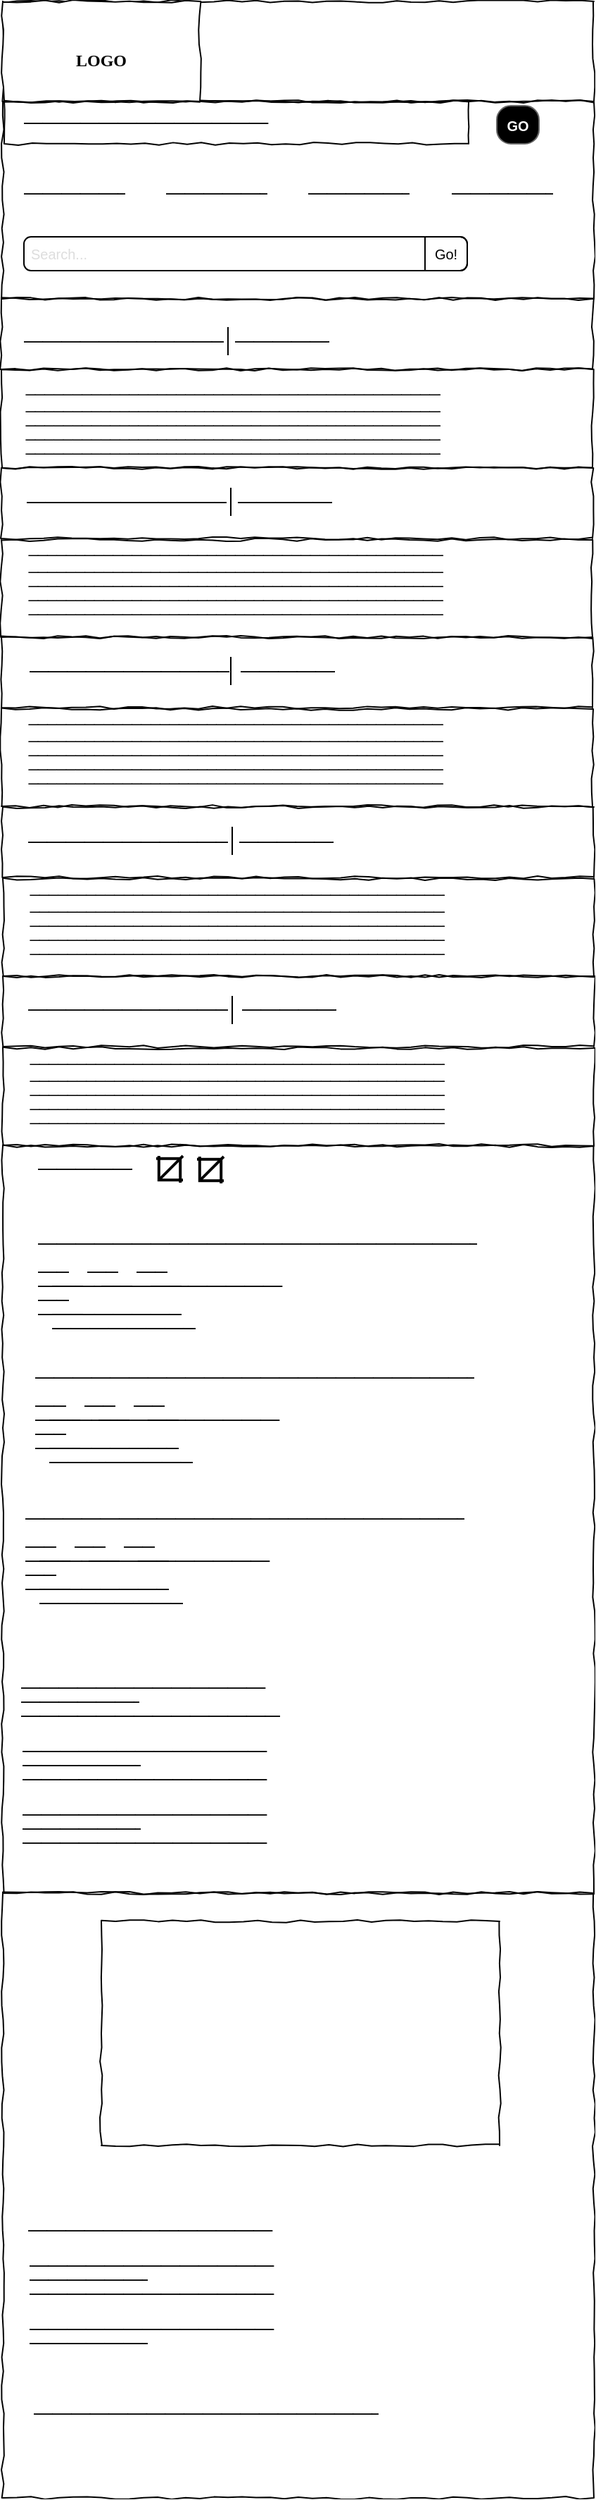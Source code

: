 <mxfile version="12.0.2" type="github" pages="1"><diagram id="TXH-fU_N2Jxbvtx-1U9-" name="Page-1"><mxGraphModel dx="2816" dy="1560" grid="1" gridSize="10" guides="1" tooltips="1" connect="1" arrows="1" fold="1" page="1" pageScale="1" pageWidth="827" pageHeight="1169" math="0" shadow="0"><root><mxCell id="0"/><mxCell id="1" parent="0"/><mxCell id="GcoDWlZSHizhlou03Jdh-213" value="" style="whiteSpace=wrap;html=1;rounded=0;shadow=0;labelBackgroundColor=none;strokeColor=#000000;strokeWidth=1;fillColor=none;fontFamily=Verdana;fontSize=12;fontColor=#000000;align=center;comic=1;" vertex="1" parent="1"><mxGeometry x="70" y="901" width="420" height="530" as="geometry"/></mxCell><mxCell id="GcoDWlZSHizhlou03Jdh-212" value="" style="whiteSpace=wrap;html=1;rounded=0;shadow=0;labelBackgroundColor=none;strokeColor=#000000;strokeWidth=1;fillColor=none;fontFamily=Verdana;fontSize=12;fontColor=#000000;align=center;comic=1;" vertex="1" parent="1"><mxGeometry x="70" y="1431" width="420" height="429" as="geometry"/></mxCell><mxCell id="GcoDWlZSHizhlou03Jdh-214" value="" style="whiteSpace=wrap;html=1;rounded=0;shadow=0;labelBackgroundColor=none;strokeColor=#000000;strokeWidth=1;fillColor=none;fontFamily=Verdana;fontSize=12;fontColor=#000000;align=center;comic=1;" vertex="1" parent="1"><mxGeometry x="140" y="1451" width="283" height="159" as="geometry"/></mxCell><mxCell id="GcoDWlZSHizhlou03Jdh-69" value="" style="whiteSpace=wrap;html=1;rounded=0;shadow=0;labelBackgroundColor=none;strokeColor=#000000;strokeWidth=1;fillColor=none;fontFamily=Verdana;fontSize=12;fontColor=#000000;align=center;comic=1;" vertex="1" parent="1"><mxGeometry x="69" y="300" width="420" height="50" as="geometry"/></mxCell><mxCell id="GcoDWlZSHizhlou03Jdh-59" value="" style="whiteSpace=wrap;html=1;rounded=0;shadow=0;labelBackgroundColor=none;strokeColor=#000000;strokeWidth=1;fillColor=none;fontFamily=Verdana;fontSize=12;fontColor=#000000;align=center;comic=1;" vertex="1" parent="1"><mxGeometry x="70" y="160" width="420" height="140" as="geometry"/></mxCell><mxCell id="GcoDWlZSHizhlou03Jdh-4" value="" style="whiteSpace=wrap;html=1;rounded=0;shadow=0;labelBackgroundColor=none;strokeColor=#000000;strokeWidth=1;fillColor=none;fontFamily=Verdana;fontSize=12;fontColor=#000000;align=center;comic=1;" vertex="1" parent="1"><mxGeometry x="70" y="89" width="420" height="71" as="geometry"/></mxCell><mxCell id="GcoDWlZSHizhlou03Jdh-5" value="&lt;font style=&quot;font-size: 12px&quot;&gt;&lt;b&gt;LOGO&lt;/b&gt;&lt;br&gt;&lt;/font&gt;" style="whiteSpace=wrap;html=1;rounded=0;shadow=0;labelBackgroundColor=none;strokeColor=#000000;strokeWidth=1;fillColor=#ffffff;fontFamily=Verdana;fontSize=28;fontColor=#000000;align=center;comic=1;" vertex="1" parent="1"><mxGeometry x="70" y="89" width="140" height="71" as="geometry"/></mxCell><mxCell id="GcoDWlZSHizhlou03Jdh-11" value="GO" style="strokeWidth=1;shadow=0;dashed=0;align=center;shape=mxgraph.mockup.buttons.button;strokeColor=#666666;fontColor=#ffffff;mainText=;fontSize=10;fontStyle=1;fillColor=#000000;labelBorderColor=none;whiteSpace=wrap;html=1;spacing=0;direction=east;" vertex="1" parent="1"><mxGeometry x="421" y="163" width="30" height="27" as="geometry"/></mxCell><mxCell id="GcoDWlZSHizhlou03Jdh-60" value="" style="whiteSpace=wrap;html=1;rounded=0;shadow=0;labelBackgroundColor=none;strokeColor=#000000;strokeWidth=1;fillColor=none;fontFamily=Verdana;fontSize=12;fontColor=#000000;align=center;comic=1;" vertex="1" parent="1"><mxGeometry x="71" y="160" width="330" height="30" as="geometry"/></mxCell><mxCell id="GcoDWlZSHizhlou03Jdh-61" value="&lt;h1&gt;_____________&lt;/h1&gt;&lt;p&gt;&amp;nbsp;&lt;br&gt;&lt;/p&gt;" style="text;html=1;strokeColor=none;fillColor=none;spacing=5;spacingTop=-20;whiteSpace=wrap;overflow=hidden;rounded=0;fontSize=12;" vertex="1" parent="1"><mxGeometry x="80" y="195" width="80" height="50" as="geometry"/></mxCell><mxCell id="GcoDWlZSHizhlou03Jdh-62" value="&lt;h1&gt;_____________&lt;/h1&gt;&lt;p&gt;&amp;nbsp;&lt;br&gt;&lt;/p&gt;" style="text;html=1;strokeColor=none;fillColor=none;spacing=5;spacingTop=-20;whiteSpace=wrap;overflow=hidden;rounded=0;fontSize=12;" vertex="1" parent="1"><mxGeometry x="181" y="195" width="80" height="50" as="geometry"/></mxCell><mxCell id="GcoDWlZSHizhlou03Jdh-63" value="&lt;h1&gt;_____________&lt;/h1&gt;&lt;p&gt;&amp;nbsp;&lt;br&gt;&lt;/p&gt;" style="text;html=1;strokeColor=none;fillColor=none;spacing=5;spacingTop=-20;whiteSpace=wrap;overflow=hidden;rounded=0;fontSize=12;" vertex="1" parent="1"><mxGeometry x="282" y="195" width="80" height="50" as="geometry"/></mxCell><mxCell id="GcoDWlZSHizhlou03Jdh-64" value="&lt;h1&gt;_____________&lt;/h1&gt;&lt;p&gt;&amp;nbsp;&lt;br&gt;&lt;/p&gt;" style="text;html=1;strokeColor=none;fillColor=none;spacing=5;spacingTop=-20;whiteSpace=wrap;overflow=hidden;rounded=0;fontSize=12;" vertex="1" parent="1"><mxGeometry x="383.5" y="195" width="80" height="50" as="geometry"/></mxCell><mxCell id="GcoDWlZSHizhlou03Jdh-67" value="Search..." style="html=1;shadow=0;dashed=0;shape=mxgraph.bootstrap.rrect;fillColor=#ffffff;rSize=5;strokeColor=#000000;align=left;spacingLeft=3;fontSize=10;fontColor=#dddddd;whiteSpace=wrap;" vertex="1" parent="1"><mxGeometry x="85" y="256" width="315" height="24" as="geometry"/></mxCell><mxCell id="GcoDWlZSHizhlou03Jdh-68" value="Go!" style="html=1;shadow=0;dashed=0;shape=mxgraph.bootstrap.rightButton;rSize=5;strokeColor=#000000;fillColor=none;fontSize=10;whiteSpace=wrap;resizeHeight=1;" vertex="1" parent="GcoDWlZSHizhlou03Jdh-67"><mxGeometry x="1" width="30" height="24" relative="1" as="geometry"><mxPoint x="-30" as="offset"/></mxGeometry></mxCell><mxCell id="GcoDWlZSHizhlou03Jdh-70" value="&lt;h1&gt;_____________&lt;/h1&gt;&lt;p&gt;&amp;nbsp;&lt;br&gt;&lt;/p&gt;" style="text;html=1;strokeColor=none;fillColor=none;spacing=5;spacingTop=-20;whiteSpace=wrap;overflow=hidden;rounded=0;fontSize=12;" vertex="1" parent="1"><mxGeometry x="80" y="300" width="150" height="50" as="geometry"/></mxCell><mxCell id="GcoDWlZSHizhlou03Jdh-71" value="&lt;h1&gt;_____________&lt;/h1&gt;&lt;p&gt;&amp;nbsp;&lt;br&gt;&lt;/p&gt;" style="text;html=1;strokeColor=none;fillColor=none;spacing=5;spacingTop=-20;whiteSpace=wrap;overflow=hidden;rounded=0;fontSize=12;" vertex="1" parent="1"><mxGeometry x="230" y="300" width="75" height="50" as="geometry"/></mxCell><mxCell id="GcoDWlZSHizhlou03Jdh-74" value="" style="endArrow=none;html=1;fontSize=10;" edge="1" parent="1"><mxGeometry width="50" height="50" relative="1" as="geometry"><mxPoint x="230" y="340" as="sourcePoint"/><mxPoint x="230" y="320" as="targetPoint"/></mxGeometry></mxCell><mxCell id="GcoDWlZSHizhlou03Jdh-76" value="&lt;h1&gt;&lt;span style=&quot;font-size: 12px ; font-weight: normal&quot;&gt;&amp;nbsp;__________________________________________________________________&lt;/span&gt;&lt;br&gt;&lt;/h1&gt;&lt;p&gt;&amp;nbsp;&lt;/p&gt;" style="text;html=1;strokeColor=none;fillColor=none;spacing=5;spacingTop=-20;whiteSpace=wrap;overflow=hidden;rounded=0;fontSize=12;" vertex="1" parent="1"><mxGeometry x="78" y="338" width="306" height="32" as="geometry"/></mxCell><mxCell id="GcoDWlZSHizhlou03Jdh-78" value="&lt;h1&gt;&lt;span style=&quot;font-size: 12px ; font-weight: normal&quot;&gt;&amp;nbsp;__________________________________________________________________&lt;/span&gt;&lt;br&gt;&lt;/h1&gt;&lt;p&gt;&amp;nbsp;&lt;/p&gt;" style="text;html=1;strokeColor=none;fillColor=none;spacing=5;spacingTop=-20;whiteSpace=wrap;overflow=hidden;rounded=0;fontSize=12;" vertex="1" parent="1"><mxGeometry x="78" y="350" width="306" height="32" as="geometry"/></mxCell><mxCell id="GcoDWlZSHizhlou03Jdh-79" value="&lt;h1&gt;&lt;span style=&quot;font-size: 12px ; font-weight: normal&quot;&gt;&amp;nbsp;__________________________________________________________________&lt;/span&gt;&lt;br&gt;&lt;/h1&gt;&lt;p&gt;&amp;nbsp;&lt;/p&gt;" style="text;html=1;strokeColor=none;fillColor=none;spacing=5;spacingTop=-20;whiteSpace=wrap;overflow=hidden;rounded=0;fontSize=12;" vertex="1" parent="1"><mxGeometry x="78" y="360" width="306" height="32" as="geometry"/></mxCell><mxCell id="GcoDWlZSHizhlou03Jdh-80" value="&lt;h1&gt;&lt;span style=&quot;font-size: 12px ; font-weight: normal&quot;&gt;&amp;nbsp;__________________________________________________________________&lt;/span&gt;&lt;br&gt;&lt;/h1&gt;&lt;p&gt;&amp;nbsp;&lt;/p&gt;" style="text;html=1;strokeColor=none;fillColor=none;spacing=5;spacingTop=-20;whiteSpace=wrap;overflow=hidden;rounded=0;fontSize=12;" vertex="1" parent="1"><mxGeometry x="78" y="370" width="306" height="32" as="geometry"/></mxCell><mxCell id="GcoDWlZSHizhlou03Jdh-81" value="&lt;h1&gt;&lt;span style=&quot;font-size: 12px ; font-weight: normal&quot;&gt;&amp;nbsp;__________________________________________________________________&lt;/span&gt;&lt;br&gt;&lt;/h1&gt;&lt;p&gt;&amp;nbsp;&lt;/p&gt;" style="text;html=1;strokeColor=none;fillColor=none;spacing=5;spacingTop=-20;whiteSpace=wrap;overflow=hidden;rounded=0;fontSize=12;" vertex="1" parent="1"><mxGeometry x="78" y="380" width="306" height="32" as="geometry"/></mxCell><mxCell id="GcoDWlZSHizhlou03Jdh-88" value="&lt;h1&gt;_____________&lt;/h1&gt;&lt;p&gt;&amp;nbsp;&lt;br&gt;&lt;/p&gt;" style="text;html=1;strokeColor=none;fillColor=none;spacing=5;spacingTop=-20;whiteSpace=wrap;overflow=hidden;rounded=0;fontSize=12;" vertex="1" parent="1"><mxGeometry x="82" y="414" width="150" height="50" as="geometry"/></mxCell><mxCell id="GcoDWlZSHizhlou03Jdh-89" value="&lt;h1&gt;_____________&lt;/h1&gt;&lt;p&gt;&amp;nbsp;&lt;br&gt;&lt;/p&gt;" style="text;html=1;strokeColor=none;fillColor=none;spacing=5;spacingTop=-20;whiteSpace=wrap;overflow=hidden;rounded=0;fontSize=12;" vertex="1" parent="1"><mxGeometry x="232" y="414" width="75" height="50" as="geometry"/></mxCell><mxCell id="GcoDWlZSHizhlou03Jdh-90" value="" style="endArrow=none;html=1;fontSize=10;" edge="1" parent="1"><mxGeometry width="50" height="50" relative="1" as="geometry"><mxPoint x="232" y="454" as="sourcePoint"/><mxPoint x="232" y="434" as="targetPoint"/></mxGeometry></mxCell><mxCell id="GcoDWlZSHizhlou03Jdh-91" value="&lt;h1&gt;&lt;span style=&quot;font-size: 12px ; font-weight: normal&quot;&gt;&amp;nbsp;__________________________________________________________________&lt;/span&gt;&lt;br&gt;&lt;/h1&gt;&lt;p&gt;&amp;nbsp;&lt;/p&gt;" style="text;html=1;strokeColor=none;fillColor=none;spacing=5;spacingTop=-20;whiteSpace=wrap;overflow=hidden;rounded=0;fontSize=12;" vertex="1" parent="1"><mxGeometry x="80" y="452" width="306" height="32" as="geometry"/></mxCell><mxCell id="GcoDWlZSHizhlou03Jdh-92" value="&lt;h1&gt;&lt;span style=&quot;font-size: 12px ; font-weight: normal&quot;&gt;&amp;nbsp;__________________________________________________________________&lt;/span&gt;&lt;br&gt;&lt;/h1&gt;&lt;p&gt;&amp;nbsp;&lt;/p&gt;" style="text;html=1;strokeColor=none;fillColor=none;spacing=5;spacingTop=-20;whiteSpace=wrap;overflow=hidden;rounded=0;fontSize=12;" vertex="1" parent="1"><mxGeometry x="80" y="464" width="306" height="32" as="geometry"/></mxCell><mxCell id="GcoDWlZSHizhlou03Jdh-93" value="&lt;h1&gt;&lt;span style=&quot;font-size: 12px ; font-weight: normal&quot;&gt;&amp;nbsp;__________________________________________________________________&lt;/span&gt;&lt;br&gt;&lt;/h1&gt;&lt;p&gt;&amp;nbsp;&lt;/p&gt;" style="text;html=1;strokeColor=none;fillColor=none;spacing=5;spacingTop=-20;whiteSpace=wrap;overflow=hidden;rounded=0;fontSize=12;" vertex="1" parent="1"><mxGeometry x="80" y="474" width="306" height="32" as="geometry"/></mxCell><mxCell id="GcoDWlZSHizhlou03Jdh-94" value="&lt;h1&gt;&lt;span style=&quot;font-size: 12px ; font-weight: normal&quot;&gt;&amp;nbsp;__________________________________________________________________&lt;/span&gt;&lt;br&gt;&lt;/h1&gt;&lt;p&gt;&amp;nbsp;&lt;/p&gt;" style="text;html=1;strokeColor=none;fillColor=none;spacing=5;spacingTop=-20;whiteSpace=wrap;overflow=hidden;rounded=0;fontSize=12;" vertex="1" parent="1"><mxGeometry x="80" y="484" width="306" height="32" as="geometry"/></mxCell><mxCell id="GcoDWlZSHizhlou03Jdh-95" value="&lt;h1&gt;&lt;span style=&quot;font-size: 12px ; font-weight: normal&quot;&gt;&amp;nbsp;__________________________________________________________________&lt;/span&gt;&lt;br&gt;&lt;/h1&gt;&lt;p&gt;&amp;nbsp;&lt;/p&gt;" style="text;html=1;strokeColor=none;fillColor=none;spacing=5;spacingTop=-20;whiteSpace=wrap;overflow=hidden;rounded=0;fontSize=12;" vertex="1" parent="1"><mxGeometry x="80" y="494" width="306" height="32" as="geometry"/></mxCell><mxCell id="GcoDWlZSHizhlou03Jdh-96" value="" style="whiteSpace=wrap;html=1;rounded=0;shadow=0;labelBackgroundColor=none;strokeColor=#000000;strokeWidth=1;fillColor=none;fontFamily=Verdana;fontSize=12;fontColor=#000000;align=center;comic=1;" vertex="1" parent="1"><mxGeometry x="69" y="350" width="420" height="70" as="geometry"/></mxCell><mxCell id="GcoDWlZSHizhlou03Jdh-99" value="" style="whiteSpace=wrap;html=1;rounded=0;shadow=0;labelBackgroundColor=none;strokeColor=#000000;strokeWidth=1;fillColor=none;fontFamily=Verdana;fontSize=12;fontColor=#000000;align=center;comic=1;" vertex="1" parent="1"><mxGeometry x="69" y="420" width="420" height="50" as="geometry"/></mxCell><mxCell id="GcoDWlZSHizhlou03Jdh-100" value="" style="whiteSpace=wrap;html=1;rounded=0;shadow=0;labelBackgroundColor=none;strokeColor=#000000;strokeWidth=1;fillColor=none;fontFamily=Verdana;fontSize=12;fontColor=#000000;align=center;comic=1;" vertex="1" parent="1"><mxGeometry x="69" y="471" width="420" height="69" as="geometry"/></mxCell><mxCell id="GcoDWlZSHizhlou03Jdh-101" value="" style="endArrow=none;html=1;fontSize=10;" edge="1" parent="1"><mxGeometry width="50" height="50" relative="1" as="geometry"><mxPoint x="232" y="574" as="sourcePoint"/><mxPoint x="232" y="554" as="targetPoint"/></mxGeometry></mxCell><mxCell id="GcoDWlZSHizhlou03Jdh-102" value="&lt;h1&gt;&lt;span style=&quot;font-size: 12px ; font-weight: normal&quot;&gt;&amp;nbsp;__________________________________________________________________&lt;/span&gt;&lt;br&gt;&lt;/h1&gt;&lt;p&gt;&amp;nbsp;&lt;/p&gt;" style="text;html=1;strokeColor=none;fillColor=none;spacing=5;spacingTop=-20;whiteSpace=wrap;overflow=hidden;rounded=0;fontSize=12;" vertex="1" parent="1"><mxGeometry x="80" y="572" width="306" height="32" as="geometry"/></mxCell><mxCell id="GcoDWlZSHizhlou03Jdh-103" value="&lt;h1&gt;&lt;span style=&quot;font-size: 12px ; font-weight: normal&quot;&gt;&amp;nbsp;__________________________________________________________________&lt;/span&gt;&lt;br&gt;&lt;/h1&gt;&lt;p&gt;&amp;nbsp;&lt;/p&gt;" style="text;html=1;strokeColor=none;fillColor=none;spacing=5;spacingTop=-20;whiteSpace=wrap;overflow=hidden;rounded=0;fontSize=12;" vertex="1" parent="1"><mxGeometry x="80" y="584" width="306" height="32" as="geometry"/></mxCell><mxCell id="GcoDWlZSHizhlou03Jdh-104" value="&lt;h1&gt;&lt;span style=&quot;font-size: 12px ; font-weight: normal&quot;&gt;&amp;nbsp;__________________________________________________________________&lt;/span&gt;&lt;br&gt;&lt;/h1&gt;&lt;p&gt;&amp;nbsp;&lt;/p&gt;" style="text;html=1;strokeColor=none;fillColor=none;spacing=5;spacingTop=-20;whiteSpace=wrap;overflow=hidden;rounded=0;fontSize=12;" vertex="1" parent="1"><mxGeometry x="80" y="594" width="306" height="32" as="geometry"/></mxCell><mxCell id="GcoDWlZSHizhlou03Jdh-105" value="&lt;h1&gt;&lt;span style=&quot;font-size: 12px ; font-weight: normal&quot;&gt;&amp;nbsp;__________________________________________________________________&lt;/span&gt;&lt;br&gt;&lt;/h1&gt;&lt;p&gt;&amp;nbsp;&lt;/p&gt;" style="text;html=1;strokeColor=none;fillColor=none;spacing=5;spacingTop=-20;whiteSpace=wrap;overflow=hidden;rounded=0;fontSize=12;" vertex="1" parent="1"><mxGeometry x="80" y="604" width="306" height="32" as="geometry"/></mxCell><mxCell id="GcoDWlZSHizhlou03Jdh-106" value="&lt;h1&gt;&lt;span style=&quot;font-size: 12px ; font-weight: normal&quot;&gt;&amp;nbsp;__________________________________________________________________&lt;/span&gt;&lt;br&gt;&lt;/h1&gt;&lt;p&gt;&amp;nbsp;&lt;/p&gt;" style="text;html=1;strokeColor=none;fillColor=none;spacing=5;spacingTop=-20;whiteSpace=wrap;overflow=hidden;rounded=0;fontSize=12;" vertex="1" parent="1"><mxGeometry x="80" y="614" width="306" height="32" as="geometry"/></mxCell><mxCell id="GcoDWlZSHizhlou03Jdh-107" value="" style="whiteSpace=wrap;html=1;rounded=0;shadow=0;labelBackgroundColor=none;strokeColor=#000000;strokeWidth=1;fillColor=none;fontFamily=Verdana;fontSize=12;fontColor=#000000;align=center;comic=1;" vertex="1" parent="1"><mxGeometry x="69" y="540" width="420" height="50" as="geometry"/></mxCell><mxCell id="GcoDWlZSHizhlou03Jdh-108" value="" style="whiteSpace=wrap;html=1;rounded=0;shadow=0;labelBackgroundColor=none;strokeColor=#000000;strokeWidth=1;fillColor=none;fontFamily=Verdana;fontSize=12;fontColor=#000000;align=center;comic=1;" vertex="1" parent="1"><mxGeometry x="69" y="591" width="420" height="69" as="geometry"/></mxCell><mxCell id="GcoDWlZSHizhlou03Jdh-109" value="&lt;h1&gt;_____________&lt;/h1&gt;&lt;p&gt;&amp;nbsp;&lt;br&gt;&lt;/p&gt;" style="text;html=1;strokeColor=none;fillColor=none;spacing=5;spacingTop=-20;whiteSpace=wrap;overflow=hidden;rounded=0;fontSize=12;" vertex="1" parent="1"><mxGeometry x="84" y="533.5" width="150" height="50" as="geometry"/></mxCell><mxCell id="GcoDWlZSHizhlou03Jdh-110" value="&lt;h1&gt;_____________&lt;/h1&gt;&lt;p&gt;&amp;nbsp;&lt;br&gt;&lt;/p&gt;" style="text;html=1;strokeColor=none;fillColor=none;spacing=5;spacingTop=-20;whiteSpace=wrap;overflow=hidden;rounded=0;fontSize=12;" vertex="1" parent="1"><mxGeometry x="234" y="533.5" width="75" height="50" as="geometry"/></mxCell><mxCell id="GcoDWlZSHizhlou03Jdh-117" value="&lt;h1&gt;_____________&lt;/h1&gt;&lt;p&gt;&amp;nbsp;&lt;br&gt;&lt;/p&gt;" style="text;html=1;strokeColor=none;fillColor=none;spacing=5;spacingTop=-20;whiteSpace=wrap;overflow=hidden;rounded=0;fontSize=12;" vertex="1" parent="1"><mxGeometry x="83" y="654.5" width="150" height="50" as="geometry"/></mxCell><mxCell id="GcoDWlZSHizhlou03Jdh-118" value="&lt;h1&gt;_____________&lt;/h1&gt;&lt;p&gt;&amp;nbsp;&lt;br&gt;&lt;/p&gt;" style="text;html=1;strokeColor=none;fillColor=none;spacing=5;spacingTop=-20;whiteSpace=wrap;overflow=hidden;rounded=0;fontSize=12;" vertex="1" parent="1"><mxGeometry x="233" y="654.5" width="75" height="50" as="geometry"/></mxCell><mxCell id="GcoDWlZSHizhlou03Jdh-119" value="" style="endArrow=none;html=1;fontSize=10;" edge="1" parent="1"><mxGeometry width="50" height="50" relative="1" as="geometry"><mxPoint x="233" y="694.5" as="sourcePoint"/><mxPoint x="233" y="674.5" as="targetPoint"/></mxGeometry></mxCell><mxCell id="GcoDWlZSHizhlou03Jdh-120" value="&lt;h1&gt;&lt;span style=&quot;font-size: 12px ; font-weight: normal&quot;&gt;&amp;nbsp;__________________________________________________________________&lt;/span&gt;&lt;br&gt;&lt;/h1&gt;&lt;p&gt;&amp;nbsp;&lt;/p&gt;" style="text;html=1;strokeColor=none;fillColor=none;spacing=5;spacingTop=-20;whiteSpace=wrap;overflow=hidden;rounded=0;fontSize=12;" vertex="1" parent="1"><mxGeometry x="81" y="692.5" width="306" height="32" as="geometry"/></mxCell><mxCell id="GcoDWlZSHizhlou03Jdh-121" value="&lt;h1&gt;&lt;span style=&quot;font-size: 12px ; font-weight: normal&quot;&gt;&amp;nbsp;__________________________________________________________________&lt;/span&gt;&lt;br&gt;&lt;/h1&gt;&lt;p&gt;&amp;nbsp;&lt;/p&gt;" style="text;html=1;strokeColor=none;fillColor=none;spacing=5;spacingTop=-20;whiteSpace=wrap;overflow=hidden;rounded=0;fontSize=12;" vertex="1" parent="1"><mxGeometry x="81" y="704.5" width="306" height="32" as="geometry"/></mxCell><mxCell id="GcoDWlZSHizhlou03Jdh-122" value="&lt;h1&gt;&lt;span style=&quot;font-size: 12px ; font-weight: normal&quot;&gt;&amp;nbsp;__________________________________________________________________&lt;/span&gt;&lt;br&gt;&lt;/h1&gt;&lt;p&gt;&amp;nbsp;&lt;/p&gt;" style="text;html=1;strokeColor=none;fillColor=none;spacing=5;spacingTop=-20;whiteSpace=wrap;overflow=hidden;rounded=0;fontSize=12;" vertex="1" parent="1"><mxGeometry x="81" y="714.5" width="306" height="32" as="geometry"/></mxCell><mxCell id="GcoDWlZSHizhlou03Jdh-123" value="&lt;h1&gt;&lt;span style=&quot;font-size: 12px ; font-weight: normal&quot;&gt;&amp;nbsp;__________________________________________________________________&lt;/span&gt;&lt;br&gt;&lt;/h1&gt;&lt;p&gt;&amp;nbsp;&lt;/p&gt;" style="text;html=1;strokeColor=none;fillColor=none;spacing=5;spacingTop=-20;whiteSpace=wrap;overflow=hidden;rounded=0;fontSize=12;" vertex="1" parent="1"><mxGeometry x="81" y="724.5" width="306" height="32" as="geometry"/></mxCell><mxCell id="GcoDWlZSHizhlou03Jdh-124" value="&lt;h1&gt;&lt;span style=&quot;font-size: 12px ; font-weight: normal&quot;&gt;&amp;nbsp;__________________________________________________________________&lt;/span&gt;&lt;br&gt;&lt;/h1&gt;&lt;p&gt;&amp;nbsp;&lt;/p&gt;" style="text;html=1;strokeColor=none;fillColor=none;spacing=5;spacingTop=-20;whiteSpace=wrap;overflow=hidden;rounded=0;fontSize=12;" vertex="1" parent="1"><mxGeometry x="81" y="734.5" width="306" height="32" as="geometry"/></mxCell><mxCell id="GcoDWlZSHizhlou03Jdh-126" value="" style="whiteSpace=wrap;html=1;rounded=0;shadow=0;labelBackgroundColor=none;strokeColor=#000000;strokeWidth=1;fillColor=none;fontFamily=Verdana;fontSize=12;fontColor=#000000;align=center;comic=1;" vertex="1" parent="1"><mxGeometry x="70" y="660.5" width="420" height="50" as="geometry"/></mxCell><mxCell id="GcoDWlZSHizhlou03Jdh-127" value="" style="whiteSpace=wrap;html=1;rounded=0;shadow=0;labelBackgroundColor=none;strokeColor=#000000;strokeWidth=1;fillColor=none;fontFamily=Verdana;fontSize=12;fontColor=#000000;align=center;comic=1;" vertex="1" parent="1"><mxGeometry x="70" y="711.5" width="420" height="69" as="geometry"/></mxCell><mxCell id="GcoDWlZSHizhlou03Jdh-128" value="" style="endArrow=none;html=1;fontSize=10;" edge="1" parent="1"><mxGeometry width="50" height="50" relative="1" as="geometry"><mxPoint x="233" y="814.5" as="sourcePoint"/><mxPoint x="233" y="794.5" as="targetPoint"/></mxGeometry></mxCell><mxCell id="GcoDWlZSHizhlou03Jdh-129" value="&lt;h1&gt;&lt;span style=&quot;font-size: 12px ; font-weight: normal&quot;&gt;&amp;nbsp;__________________________________________________________________&lt;/span&gt;&lt;br&gt;&lt;/h1&gt;&lt;p&gt;&amp;nbsp;&lt;/p&gt;" style="text;html=1;strokeColor=none;fillColor=none;spacing=5;spacingTop=-20;whiteSpace=wrap;overflow=hidden;rounded=0;fontSize=12;" vertex="1" parent="1"><mxGeometry x="81" y="812.5" width="306" height="32" as="geometry"/></mxCell><mxCell id="GcoDWlZSHizhlou03Jdh-130" value="&lt;h1&gt;&lt;span style=&quot;font-size: 12px ; font-weight: normal&quot;&gt;&amp;nbsp;__________________________________________________________________&lt;/span&gt;&lt;br&gt;&lt;/h1&gt;&lt;p&gt;&amp;nbsp;&lt;/p&gt;" style="text;html=1;strokeColor=none;fillColor=none;spacing=5;spacingTop=-20;whiteSpace=wrap;overflow=hidden;rounded=0;fontSize=12;" vertex="1" parent="1"><mxGeometry x="81" y="824.5" width="306" height="32" as="geometry"/></mxCell><mxCell id="GcoDWlZSHizhlou03Jdh-131" value="&lt;h1&gt;&lt;span style=&quot;font-size: 12px ; font-weight: normal&quot;&gt;&amp;nbsp;__________________________________________________________________&lt;/span&gt;&lt;br&gt;&lt;/h1&gt;&lt;p&gt;&amp;nbsp;&lt;/p&gt;" style="text;html=1;strokeColor=none;fillColor=none;spacing=5;spacingTop=-20;whiteSpace=wrap;overflow=hidden;rounded=0;fontSize=12;" vertex="1" parent="1"><mxGeometry x="81" y="834.5" width="306" height="32" as="geometry"/></mxCell><mxCell id="GcoDWlZSHizhlou03Jdh-132" value="&lt;h1&gt;&lt;span style=&quot;font-size: 12px ; font-weight: normal&quot;&gt;&amp;nbsp;__________________________________________________________________&lt;/span&gt;&lt;br&gt;&lt;/h1&gt;&lt;p&gt;&amp;nbsp;&lt;/p&gt;" style="text;html=1;strokeColor=none;fillColor=none;spacing=5;spacingTop=-20;whiteSpace=wrap;overflow=hidden;rounded=0;fontSize=12;" vertex="1" parent="1"><mxGeometry x="81" y="844.5" width="306" height="32" as="geometry"/></mxCell><mxCell id="GcoDWlZSHizhlou03Jdh-133" value="&lt;h1&gt;&lt;span style=&quot;font-size: 12px ; font-weight: normal&quot;&gt;&amp;nbsp;__________________________________________________________________&lt;/span&gt;&lt;br&gt;&lt;/h1&gt;&lt;p&gt;&amp;nbsp;&lt;/p&gt;" style="text;html=1;strokeColor=none;fillColor=none;spacing=5;spacingTop=-20;whiteSpace=wrap;overflow=hidden;rounded=0;fontSize=12;" vertex="1" parent="1"><mxGeometry x="81" y="854.5" width="306" height="32" as="geometry"/></mxCell><mxCell id="GcoDWlZSHizhlou03Jdh-134" value="" style="whiteSpace=wrap;html=1;rounded=0;shadow=0;labelBackgroundColor=none;strokeColor=#000000;strokeWidth=1;fillColor=none;fontFamily=Verdana;fontSize=12;fontColor=#000000;align=center;comic=1;" vertex="1" parent="1"><mxGeometry x="70" y="780.5" width="420" height="50" as="geometry"/></mxCell><mxCell id="GcoDWlZSHizhlou03Jdh-135" value="" style="whiteSpace=wrap;html=1;rounded=0;shadow=0;labelBackgroundColor=none;strokeColor=#000000;strokeWidth=1;fillColor=none;fontFamily=Verdana;fontSize=12;fontColor=#000000;align=center;comic=1;" vertex="1" parent="1"><mxGeometry x="70" y="831.5" width="420" height="69" as="geometry"/></mxCell><mxCell id="GcoDWlZSHizhlou03Jdh-136" value="&lt;h1&gt;_____________&lt;/h1&gt;&lt;p&gt;&amp;nbsp;&lt;br&gt;&lt;/p&gt;" style="text;html=1;strokeColor=none;fillColor=none;spacing=5;spacingTop=-20;whiteSpace=wrap;overflow=hidden;rounded=0;fontSize=12;" vertex="1" parent="1"><mxGeometry x="83" y="774" width="150" height="50" as="geometry"/></mxCell><mxCell id="GcoDWlZSHizhlou03Jdh-137" value="&lt;h1&gt;_____________&lt;/h1&gt;&lt;p&gt;&amp;nbsp;&lt;br&gt;&lt;/p&gt;" style="text;html=1;strokeColor=none;fillColor=none;spacing=5;spacingTop=-20;whiteSpace=wrap;overflow=hidden;rounded=0;fontSize=12;" vertex="1" parent="1"><mxGeometry x="235" y="774" width="75" height="50" as="geometry"/></mxCell><mxCell id="GcoDWlZSHizhlou03Jdh-138" value="&lt;h1&gt;_____________&lt;/h1&gt;&lt;p&gt;&amp;nbsp;&lt;br&gt;&lt;/p&gt;" style="text;html=1;strokeColor=none;fillColor=none;spacing=5;spacingTop=-20;whiteSpace=wrap;overflow=hidden;rounded=0;fontSize=12;" vertex="1" parent="1"><mxGeometry x="80" y="145" width="200" height="50" as="geometry"/></mxCell><mxCell id="GcoDWlZSHizhlou03Jdh-139" value="&lt;h1&gt;_____________&lt;/h1&gt;&lt;p&gt;&amp;nbsp;&lt;br&gt;&lt;/p&gt;" style="text;html=1;strokeColor=none;fillColor=none;spacing=5;spacingTop=-20;whiteSpace=wrap;overflow=hidden;rounded=0;fontSize=12;" vertex="1" parent="1"><mxGeometry x="90" y="886.5" width="75" height="50" as="geometry"/></mxCell><mxCell id="GcoDWlZSHizhlou03Jdh-140" value="" style="html=1;verticalLabelPosition=bottom;align=center;labelBackgroundColor=#ffffff;verticalAlign=top;strokeWidth=2;strokeColor=#000000;fillColor=#ffffff;shadow=0;dashed=0;shape=mxgraph.ios7.icons.crop;fontSize=12;flipH=0;flipV=0;" vertex="1" parent="1"><mxGeometry x="179" y="908" width="19" height="19" as="geometry"/></mxCell><mxCell id="GcoDWlZSHizhlou03Jdh-148" value="" style="html=1;verticalLabelPosition=bottom;align=center;labelBackgroundColor=#ffffff;verticalAlign=top;strokeWidth=2;strokeColor=#000000;fillColor=#ffffff;shadow=0;dashed=0;shape=mxgraph.ios7.icons.crop;fontSize=12;flipH=0;flipV=0;" vertex="1" parent="1"><mxGeometry x="208" y="908.5" width="19" height="19" as="geometry"/></mxCell><mxCell id="GcoDWlZSHizhlou03Jdh-156" value="&lt;h1&gt;_____________________________&lt;/h1&gt;" style="text;html=1;strokeColor=none;fillColor=none;spacing=5;spacingTop=-20;whiteSpace=wrap;overflow=hidden;rounded=0;fontSize=12;" vertex="1" parent="1"><mxGeometry x="90" y="940" width="320" height="50" as="geometry"/></mxCell><mxCell id="GcoDWlZSHizhlou03Jdh-157" value="&lt;h1&gt;_____________&lt;/h1&gt;&lt;p&gt;&amp;nbsp;&lt;br&gt;&lt;/p&gt;" style="text;html=1;strokeColor=none;fillColor=none;spacing=5;spacingTop=-20;whiteSpace=wrap;overflow=hidden;rounded=0;fontSize=12;" vertex="1" parent="1"><mxGeometry x="90" y="960" width="30" height="50" as="geometry"/></mxCell><mxCell id="GcoDWlZSHizhlou03Jdh-158" value="&lt;h1&gt;_____________&lt;/h1&gt;&lt;p&gt;&amp;nbsp;&lt;br&gt;&lt;/p&gt;" style="text;html=1;strokeColor=none;fillColor=none;spacing=5;spacingTop=-20;whiteSpace=wrap;overflow=hidden;rounded=0;fontSize=12;" vertex="1" parent="1"><mxGeometry x="125" y="960" width="30" height="50" as="geometry"/></mxCell><mxCell id="GcoDWlZSHizhlou03Jdh-159" value="&lt;h1&gt;_____________&lt;/h1&gt;&lt;p&gt;&amp;nbsp;&lt;br&gt;&lt;/p&gt;" style="text;html=1;strokeColor=none;fillColor=none;spacing=5;spacingTop=-20;whiteSpace=wrap;overflow=hidden;rounded=0;fontSize=12;" vertex="1" parent="1"><mxGeometry x="160" y="960" width="30" height="50" as="geometry"/></mxCell><mxCell id="GcoDWlZSHizhlou03Jdh-160" value="&lt;h1&gt;_____________&lt;/h1&gt;&lt;p&gt;&amp;nbsp;&lt;br&gt;&lt;/p&gt;" style="text;html=1;strokeColor=none;fillColor=none;spacing=5;spacingTop=-20;whiteSpace=wrap;overflow=hidden;rounded=0;fontSize=12;" vertex="1" parent="1"><mxGeometry x="90" y="970" width="190" height="50" as="geometry"/></mxCell><mxCell id="GcoDWlZSHizhlou03Jdh-161" value="&lt;h1&gt;_____________&lt;/h1&gt;&lt;p&gt;&amp;nbsp;&lt;br&gt;&lt;/p&gt;" style="text;html=1;strokeColor=none;fillColor=none;spacing=5;spacingTop=-20;whiteSpace=wrap;overflow=hidden;rounded=0;fontSize=12;" vertex="1" parent="1"><mxGeometry x="90" y="980" width="30" height="50" as="geometry"/></mxCell><mxCell id="GcoDWlZSHizhlou03Jdh-162" value="&lt;h1&gt;_____________&lt;/h1&gt;&lt;p&gt;&amp;nbsp;&lt;br&gt;&lt;/p&gt;" style="text;html=1;strokeColor=none;fillColor=none;spacing=5;spacingTop=-20;whiteSpace=wrap;overflow=hidden;rounded=0;fontSize=12;" vertex="1" parent="1"><mxGeometry x="90" y="990" width="110" height="50" as="geometry"/></mxCell><mxCell id="GcoDWlZSHizhlou03Jdh-163" value="&lt;h1&gt;_____________&lt;/h1&gt;&lt;p&gt;&amp;nbsp;&lt;br&gt;&lt;/p&gt;" style="text;html=1;strokeColor=none;fillColor=none;spacing=5;spacingTop=-20;whiteSpace=wrap;overflow=hidden;rounded=0;fontSize=12;" vertex="1" parent="1"><mxGeometry x="100" y="970" width="30" height="50" as="geometry"/></mxCell><mxCell id="GcoDWlZSHizhlou03Jdh-164" value="&lt;h1&gt;_____________&lt;/h1&gt;&lt;p&gt;&amp;nbsp;&lt;br&gt;&lt;/p&gt;" style="text;html=1;strokeColor=none;fillColor=none;spacing=5;spacingTop=-20;whiteSpace=wrap;overflow=hidden;rounded=0;fontSize=12;" vertex="1" parent="1"><mxGeometry x="135" y="970" width="30" height="50" as="geometry"/></mxCell><mxCell id="GcoDWlZSHizhlou03Jdh-165" value="&lt;h1&gt;_____________&lt;/h1&gt;&lt;p&gt;&amp;nbsp;&lt;br&gt;&lt;/p&gt;" style="text;html=1;strokeColor=none;fillColor=none;spacing=5;spacingTop=-20;whiteSpace=wrap;overflow=hidden;rounded=0;fontSize=12;" vertex="1" parent="1"><mxGeometry x="170" y="970" width="30" height="50" as="geometry"/></mxCell><mxCell id="GcoDWlZSHizhlou03Jdh-166" value="&lt;h1&gt;_____________&lt;/h1&gt;&lt;p&gt;&amp;nbsp;&lt;br&gt;&lt;/p&gt;" style="text;html=1;strokeColor=none;fillColor=none;spacing=5;spacingTop=-20;whiteSpace=wrap;overflow=hidden;rounded=0;fontSize=12;" vertex="1" parent="1"><mxGeometry x="100" y="990" width="30" height="50" as="geometry"/></mxCell><mxCell id="GcoDWlZSHizhlou03Jdh-167" value="&lt;h1&gt;_____________&lt;/h1&gt;&lt;p&gt;&amp;nbsp;&lt;br&gt;&lt;/p&gt;" style="text;html=1;strokeColor=none;fillColor=none;spacing=5;spacingTop=-20;whiteSpace=wrap;overflow=hidden;rounded=0;fontSize=12;" vertex="1" parent="1"><mxGeometry x="100" y="1000" width="110" height="50" as="geometry"/></mxCell><mxCell id="GcoDWlZSHizhlou03Jdh-168" value="&lt;h1&gt;_____________________________&lt;/h1&gt;" style="text;html=1;strokeColor=none;fillColor=none;spacing=5;spacingTop=-20;whiteSpace=wrap;overflow=hidden;rounded=0;fontSize=12;" vertex="1" parent="1"><mxGeometry x="88" y="1035" width="320" height="50" as="geometry"/></mxCell><mxCell id="GcoDWlZSHizhlou03Jdh-169" value="&lt;h1&gt;_____________&lt;/h1&gt;&lt;p&gt;&amp;nbsp;&lt;br&gt;&lt;/p&gt;" style="text;html=1;strokeColor=none;fillColor=none;spacing=5;spacingTop=-20;whiteSpace=wrap;overflow=hidden;rounded=0;fontSize=12;" vertex="1" parent="1"><mxGeometry x="88" y="1055" width="30" height="50" as="geometry"/></mxCell><mxCell id="GcoDWlZSHizhlou03Jdh-170" value="&lt;h1&gt;_____________&lt;/h1&gt;&lt;p&gt;&amp;nbsp;&lt;br&gt;&lt;/p&gt;" style="text;html=1;strokeColor=none;fillColor=none;spacing=5;spacingTop=-20;whiteSpace=wrap;overflow=hidden;rounded=0;fontSize=12;" vertex="1" parent="1"><mxGeometry x="123" y="1055" width="30" height="50" as="geometry"/></mxCell><mxCell id="GcoDWlZSHizhlou03Jdh-171" value="&lt;h1&gt;_____________&lt;/h1&gt;&lt;p&gt;&amp;nbsp;&lt;br&gt;&lt;/p&gt;" style="text;html=1;strokeColor=none;fillColor=none;spacing=5;spacingTop=-20;whiteSpace=wrap;overflow=hidden;rounded=0;fontSize=12;" vertex="1" parent="1"><mxGeometry x="158" y="1055" width="30" height="50" as="geometry"/></mxCell><mxCell id="GcoDWlZSHizhlou03Jdh-172" value="&lt;h1&gt;_____________&lt;/h1&gt;&lt;p&gt;&amp;nbsp;&lt;br&gt;&lt;/p&gt;" style="text;html=1;strokeColor=none;fillColor=none;spacing=5;spacingTop=-20;whiteSpace=wrap;overflow=hidden;rounded=0;fontSize=12;" vertex="1" parent="1"><mxGeometry x="88" y="1065" width="190" height="50" as="geometry"/></mxCell><mxCell id="GcoDWlZSHizhlou03Jdh-173" value="&lt;h1&gt;_____________&lt;/h1&gt;&lt;p&gt;&amp;nbsp;&lt;br&gt;&lt;/p&gt;" style="text;html=1;strokeColor=none;fillColor=none;spacing=5;spacingTop=-20;whiteSpace=wrap;overflow=hidden;rounded=0;fontSize=12;" vertex="1" parent="1"><mxGeometry x="88" y="1075" width="30" height="50" as="geometry"/></mxCell><mxCell id="GcoDWlZSHizhlou03Jdh-174" value="&lt;h1&gt;_____________&lt;/h1&gt;&lt;p&gt;&amp;nbsp;&lt;br&gt;&lt;/p&gt;" style="text;html=1;strokeColor=none;fillColor=none;spacing=5;spacingTop=-20;whiteSpace=wrap;overflow=hidden;rounded=0;fontSize=12;" vertex="1" parent="1"><mxGeometry x="88" y="1085" width="110" height="50" as="geometry"/></mxCell><mxCell id="GcoDWlZSHizhlou03Jdh-175" value="&lt;h1&gt;_____________&lt;/h1&gt;&lt;p&gt;&amp;nbsp;&lt;br&gt;&lt;/p&gt;" style="text;html=1;strokeColor=none;fillColor=none;spacing=5;spacingTop=-20;whiteSpace=wrap;overflow=hidden;rounded=0;fontSize=12;" vertex="1" parent="1"><mxGeometry x="98" y="1065" width="30" height="50" as="geometry"/></mxCell><mxCell id="GcoDWlZSHizhlou03Jdh-176" value="&lt;h1&gt;_____________&lt;/h1&gt;&lt;p&gt;&amp;nbsp;&lt;br&gt;&lt;/p&gt;" style="text;html=1;strokeColor=none;fillColor=none;spacing=5;spacingTop=-20;whiteSpace=wrap;overflow=hidden;rounded=0;fontSize=12;" vertex="1" parent="1"><mxGeometry x="133" y="1065" width="30" height="50" as="geometry"/></mxCell><mxCell id="GcoDWlZSHizhlou03Jdh-177" value="&lt;h1&gt;_____________&lt;/h1&gt;&lt;p&gt;&amp;nbsp;&lt;br&gt;&lt;/p&gt;" style="text;html=1;strokeColor=none;fillColor=none;spacing=5;spacingTop=-20;whiteSpace=wrap;overflow=hidden;rounded=0;fontSize=12;" vertex="1" parent="1"><mxGeometry x="168" y="1065" width="30" height="50" as="geometry"/></mxCell><mxCell id="GcoDWlZSHizhlou03Jdh-178" value="&lt;h1&gt;_____________&lt;/h1&gt;&lt;p&gt;&amp;nbsp;&lt;br&gt;&lt;/p&gt;" style="text;html=1;strokeColor=none;fillColor=none;spacing=5;spacingTop=-20;whiteSpace=wrap;overflow=hidden;rounded=0;fontSize=12;" vertex="1" parent="1"><mxGeometry x="98" y="1085" width="30" height="50" as="geometry"/></mxCell><mxCell id="GcoDWlZSHizhlou03Jdh-179" value="&lt;h1&gt;_____________&lt;/h1&gt;&lt;p&gt;&amp;nbsp;&lt;br&gt;&lt;/p&gt;" style="text;html=1;strokeColor=none;fillColor=none;spacing=5;spacingTop=-20;whiteSpace=wrap;overflow=hidden;rounded=0;fontSize=12;" vertex="1" parent="1"><mxGeometry x="98" y="1095" width="110" height="50" as="geometry"/></mxCell><mxCell id="GcoDWlZSHizhlou03Jdh-180" value="&lt;h1&gt;_____________________________&lt;/h1&gt;" style="text;html=1;strokeColor=none;fillColor=none;spacing=5;spacingTop=-20;whiteSpace=wrap;overflow=hidden;rounded=0;fontSize=12;" vertex="1" parent="1"><mxGeometry x="81" y="1135" width="320" height="50" as="geometry"/></mxCell><mxCell id="GcoDWlZSHizhlou03Jdh-181" value="&lt;h1&gt;_____________&lt;/h1&gt;&lt;p&gt;&amp;nbsp;&lt;br&gt;&lt;/p&gt;" style="text;html=1;strokeColor=none;fillColor=none;spacing=5;spacingTop=-20;whiteSpace=wrap;overflow=hidden;rounded=0;fontSize=12;" vertex="1" parent="1"><mxGeometry x="81" y="1155" width="30" height="50" as="geometry"/></mxCell><mxCell id="GcoDWlZSHizhlou03Jdh-182" value="&lt;h1&gt;_____________&lt;/h1&gt;&lt;p&gt;&amp;nbsp;&lt;br&gt;&lt;/p&gt;" style="text;html=1;strokeColor=none;fillColor=none;spacing=5;spacingTop=-20;whiteSpace=wrap;overflow=hidden;rounded=0;fontSize=12;" vertex="1" parent="1"><mxGeometry x="116" y="1155" width="30" height="50" as="geometry"/></mxCell><mxCell id="GcoDWlZSHizhlou03Jdh-183" value="&lt;h1&gt;_____________&lt;/h1&gt;&lt;p&gt;&amp;nbsp;&lt;br&gt;&lt;/p&gt;" style="text;html=1;strokeColor=none;fillColor=none;spacing=5;spacingTop=-20;whiteSpace=wrap;overflow=hidden;rounded=0;fontSize=12;" vertex="1" parent="1"><mxGeometry x="151" y="1155" width="30" height="50" as="geometry"/></mxCell><mxCell id="GcoDWlZSHizhlou03Jdh-184" value="&lt;h1&gt;_____________&lt;/h1&gt;&lt;p&gt;&amp;nbsp;&lt;br&gt;&lt;/p&gt;" style="text;html=1;strokeColor=none;fillColor=none;spacing=5;spacingTop=-20;whiteSpace=wrap;overflow=hidden;rounded=0;fontSize=12;" vertex="1" parent="1"><mxGeometry x="81" y="1165" width="190" height="50" as="geometry"/></mxCell><mxCell id="GcoDWlZSHizhlou03Jdh-185" value="&lt;h1&gt;_____________&lt;/h1&gt;&lt;p&gt;&amp;nbsp;&lt;br&gt;&lt;/p&gt;" style="text;html=1;strokeColor=none;fillColor=none;spacing=5;spacingTop=-20;whiteSpace=wrap;overflow=hidden;rounded=0;fontSize=12;" vertex="1" parent="1"><mxGeometry x="81" y="1175" width="30" height="50" as="geometry"/></mxCell><mxCell id="GcoDWlZSHizhlou03Jdh-186" value="&lt;h1&gt;_____________&lt;/h1&gt;&lt;p&gt;&amp;nbsp;&lt;br&gt;&lt;/p&gt;" style="text;html=1;strokeColor=none;fillColor=none;spacing=5;spacingTop=-20;whiteSpace=wrap;overflow=hidden;rounded=0;fontSize=12;" vertex="1" parent="1"><mxGeometry x="81" y="1185" width="110" height="50" as="geometry"/></mxCell><mxCell id="GcoDWlZSHizhlou03Jdh-187" value="&lt;h1&gt;_____________&lt;/h1&gt;&lt;p&gt;&amp;nbsp;&lt;br&gt;&lt;/p&gt;" style="text;html=1;strokeColor=none;fillColor=none;spacing=5;spacingTop=-20;whiteSpace=wrap;overflow=hidden;rounded=0;fontSize=12;" vertex="1" parent="1"><mxGeometry x="91" y="1165" width="30" height="50" as="geometry"/></mxCell><mxCell id="GcoDWlZSHizhlou03Jdh-188" value="&lt;h1&gt;_____________&lt;/h1&gt;&lt;p&gt;&amp;nbsp;&lt;br&gt;&lt;/p&gt;" style="text;html=1;strokeColor=none;fillColor=none;spacing=5;spacingTop=-20;whiteSpace=wrap;overflow=hidden;rounded=0;fontSize=12;" vertex="1" parent="1"><mxGeometry x="126" y="1165" width="30" height="50" as="geometry"/></mxCell><mxCell id="GcoDWlZSHizhlou03Jdh-189" value="&lt;h1&gt;_____________&lt;/h1&gt;&lt;p&gt;&amp;nbsp;&lt;br&gt;&lt;/p&gt;" style="text;html=1;strokeColor=none;fillColor=none;spacing=5;spacingTop=-20;whiteSpace=wrap;overflow=hidden;rounded=0;fontSize=12;" vertex="1" parent="1"><mxGeometry x="161" y="1165" width="30" height="50" as="geometry"/></mxCell><mxCell id="GcoDWlZSHizhlou03Jdh-190" value="&lt;h1&gt;_____________&lt;/h1&gt;&lt;p&gt;&amp;nbsp;&lt;br&gt;&lt;/p&gt;" style="text;html=1;strokeColor=none;fillColor=none;spacing=5;spacingTop=-20;whiteSpace=wrap;overflow=hidden;rounded=0;fontSize=12;" vertex="1" parent="1"><mxGeometry x="91" y="1185" width="30" height="50" as="geometry"/></mxCell><mxCell id="GcoDWlZSHizhlou03Jdh-191" value="&lt;h1&gt;_____________&lt;/h1&gt;&lt;p&gt;&amp;nbsp;&lt;br&gt;&lt;/p&gt;" style="text;html=1;strokeColor=none;fillColor=none;spacing=5;spacingTop=-20;whiteSpace=wrap;overflow=hidden;rounded=0;fontSize=12;" vertex="1" parent="1"><mxGeometry x="91" y="1195" width="110" height="50" as="geometry"/></mxCell><mxCell id="GcoDWlZSHizhlou03Jdh-192" value="&lt;h1&gt;_____________&lt;/h1&gt;&lt;p&gt;&amp;nbsp;&lt;br&gt;&lt;/p&gt;" style="text;html=1;strokeColor=none;fillColor=none;spacing=5;spacingTop=-20;whiteSpace=wrap;overflow=hidden;rounded=0;fontSize=12;" vertex="1" parent="1"><mxGeometry x="78" y="1255" width="192" height="50" as="geometry"/></mxCell><mxCell id="GcoDWlZSHizhlou03Jdh-203" value="&lt;h1&gt;_____________&lt;/h1&gt;&lt;p&gt;&amp;nbsp;&lt;br&gt;&lt;/p&gt;" style="text;html=1;strokeColor=none;fillColor=none;spacing=5;spacingTop=-20;whiteSpace=wrap;overflow=hidden;rounded=0;fontSize=12;" vertex="1" parent="1"><mxGeometry x="78" y="1265" width="92" height="50" as="geometry"/></mxCell><mxCell id="GcoDWlZSHizhlou03Jdh-204" value="&lt;h1&gt;____________________&lt;/h1&gt;&lt;p&gt;&amp;nbsp;&lt;br&gt;&lt;/p&gt;" style="text;html=1;strokeColor=none;fillColor=none;spacing=5;spacingTop=-20;whiteSpace=wrap;overflow=hidden;rounded=0;fontSize=12;" vertex="1" parent="1"><mxGeometry x="78" y="1275" width="192" height="50" as="geometry"/></mxCell><mxCell id="GcoDWlZSHizhlou03Jdh-205" value="&lt;h1&gt;_____________&lt;/h1&gt;&lt;p&gt;&amp;nbsp;&lt;br&gt;&lt;/p&gt;" style="text;html=1;strokeColor=none;fillColor=none;spacing=5;spacingTop=-20;whiteSpace=wrap;overflow=hidden;rounded=0;fontSize=12;" vertex="1" parent="1"><mxGeometry x="79" y="1300" width="192" height="50" as="geometry"/></mxCell><mxCell id="GcoDWlZSHizhlou03Jdh-206" value="&lt;h1&gt;_____________&lt;/h1&gt;&lt;p&gt;&amp;nbsp;&lt;br&gt;&lt;/p&gt;" style="text;html=1;strokeColor=none;fillColor=none;spacing=5;spacingTop=-20;whiteSpace=wrap;overflow=hidden;rounded=0;fontSize=12;" vertex="1" parent="1"><mxGeometry x="79" y="1310" width="92" height="50" as="geometry"/></mxCell><mxCell id="GcoDWlZSHizhlou03Jdh-207" value="&lt;h1&gt;_____________&lt;/h1&gt;&lt;p&gt;&amp;nbsp;&lt;br&gt;&lt;/p&gt;" style="text;html=1;strokeColor=none;fillColor=none;spacing=5;spacingTop=-20;whiteSpace=wrap;overflow=hidden;rounded=0;fontSize=12;" vertex="1" parent="1"><mxGeometry x="79" y="1320" width="192" height="50" as="geometry"/></mxCell><mxCell id="GcoDWlZSHizhlou03Jdh-208" value="&lt;h1&gt;_____________&lt;/h1&gt;&lt;p&gt;&amp;nbsp;&lt;br&gt;&lt;/p&gt;" style="text;html=1;strokeColor=none;fillColor=none;spacing=5;spacingTop=-20;whiteSpace=wrap;overflow=hidden;rounded=0;fontSize=12;" vertex="1" parent="1"><mxGeometry x="78.5" y="1345" width="192" height="50" as="geometry"/></mxCell><mxCell id="GcoDWlZSHizhlou03Jdh-209" value="&lt;h1&gt;_____________&lt;/h1&gt;&lt;p&gt;&amp;nbsp;&lt;br&gt;&lt;/p&gt;" style="text;html=1;strokeColor=none;fillColor=none;spacing=5;spacingTop=-20;whiteSpace=wrap;overflow=hidden;rounded=0;fontSize=12;" vertex="1" parent="1"><mxGeometry x="78.5" y="1355" width="92" height="50" as="geometry"/></mxCell><mxCell id="GcoDWlZSHizhlou03Jdh-210" value="&lt;h1&gt;_____________&lt;/h1&gt;&lt;p&gt;&amp;nbsp;&lt;br&gt;&lt;/p&gt;" style="text;html=1;strokeColor=none;fillColor=none;spacing=5;spacingTop=-20;whiteSpace=wrap;overflow=hidden;rounded=0;fontSize=12;" vertex="1" parent="1"><mxGeometry x="78.5" y="1365" width="192" height="50" as="geometry"/></mxCell><mxCell id="GcoDWlZSHizhlou03Jdh-211" value="" style="shape=image;html=1;verticalAlign=top;verticalLabelPosition=bottom;labelBackgroundColor=#ffffff;imageAspect=0;aspect=fixed;image=https://cdn0.iconfinder.com/data/icons/social-glyph/30/youtube-120.png" vertex="1" parent="1"><mxGeometry x="230" y="1472" width="104" height="104" as="geometry"/></mxCell><mxCell id="GcoDWlZSHizhlou03Jdh-215" value="&lt;h1&gt;_____________&lt;/h1&gt;&lt;p&gt;&amp;nbsp;&lt;br&gt;&lt;/p&gt;" style="text;html=1;strokeColor=none;fillColor=none;spacing=5;spacingTop=-20;whiteSpace=wrap;overflow=hidden;rounded=0;fontSize=12;" vertex="1" parent="1"><mxGeometry x="83" y="1640" width="192" height="50" as="geometry"/></mxCell><mxCell id="GcoDWlZSHizhlou03Jdh-216" value="&lt;h1&gt;_____________&lt;/h1&gt;&lt;p&gt;&amp;nbsp;&lt;br&gt;&lt;/p&gt;" style="text;html=1;strokeColor=none;fillColor=none;spacing=5;spacingTop=-20;whiteSpace=wrap;overflow=hidden;rounded=0;fontSize=12;" vertex="1" parent="1"><mxGeometry x="84" y="1665" width="192" height="50" as="geometry"/></mxCell><mxCell id="GcoDWlZSHizhlou03Jdh-217" value="&lt;h1&gt;_____________&lt;/h1&gt;&lt;p&gt;&amp;nbsp;&lt;br&gt;&lt;/p&gt;" style="text;html=1;strokeColor=none;fillColor=none;spacing=5;spacingTop=-20;whiteSpace=wrap;overflow=hidden;rounded=0;fontSize=12;" vertex="1" parent="1"><mxGeometry x="84" y="1675" width="92" height="50" as="geometry"/></mxCell><mxCell id="GcoDWlZSHizhlou03Jdh-218" value="&lt;h1&gt;_____________&lt;/h1&gt;&lt;p&gt;&amp;nbsp;&lt;br&gt;&lt;/p&gt;" style="text;html=1;strokeColor=none;fillColor=none;spacing=5;spacingTop=-20;whiteSpace=wrap;overflow=hidden;rounded=0;fontSize=12;" vertex="1" parent="1"><mxGeometry x="84" y="1685" width="192" height="50" as="geometry"/></mxCell><mxCell id="GcoDWlZSHizhlou03Jdh-219" value="&lt;h1&gt;_____________&lt;/h1&gt;&lt;p&gt;&amp;nbsp;&lt;br&gt;&lt;/p&gt;" style="text;html=1;strokeColor=none;fillColor=none;spacing=5;spacingTop=-20;whiteSpace=wrap;overflow=hidden;rounded=0;fontSize=12;" vertex="1" parent="1"><mxGeometry x="83.5" y="1710" width="192" height="50" as="geometry"/></mxCell><mxCell id="GcoDWlZSHizhlou03Jdh-220" value="&lt;h1&gt;_____________&lt;/h1&gt;&lt;p&gt;&amp;nbsp;&lt;br&gt;&lt;/p&gt;" style="text;html=1;strokeColor=none;fillColor=none;spacing=5;spacingTop=-20;whiteSpace=wrap;overflow=hidden;rounded=0;fontSize=12;" vertex="1" parent="1"><mxGeometry x="83.5" y="1720" width="92" height="50" as="geometry"/></mxCell><mxCell id="GcoDWlZSHizhlou03Jdh-221" value="&lt;h1&gt;____________________&lt;/h1&gt;&lt;p&gt;&amp;nbsp;&lt;br&gt;&lt;/p&gt;" style="text;html=1;strokeColor=none;fillColor=none;spacing=5;spacingTop=-20;whiteSpace=wrap;overflow=hidden;rounded=0;fontSize=12;" vertex="1" parent="1"><mxGeometry x="87" y="1770" width="253" height="50" as="geometry"/></mxCell></root></mxGraphModel></diagram></mxfile>
